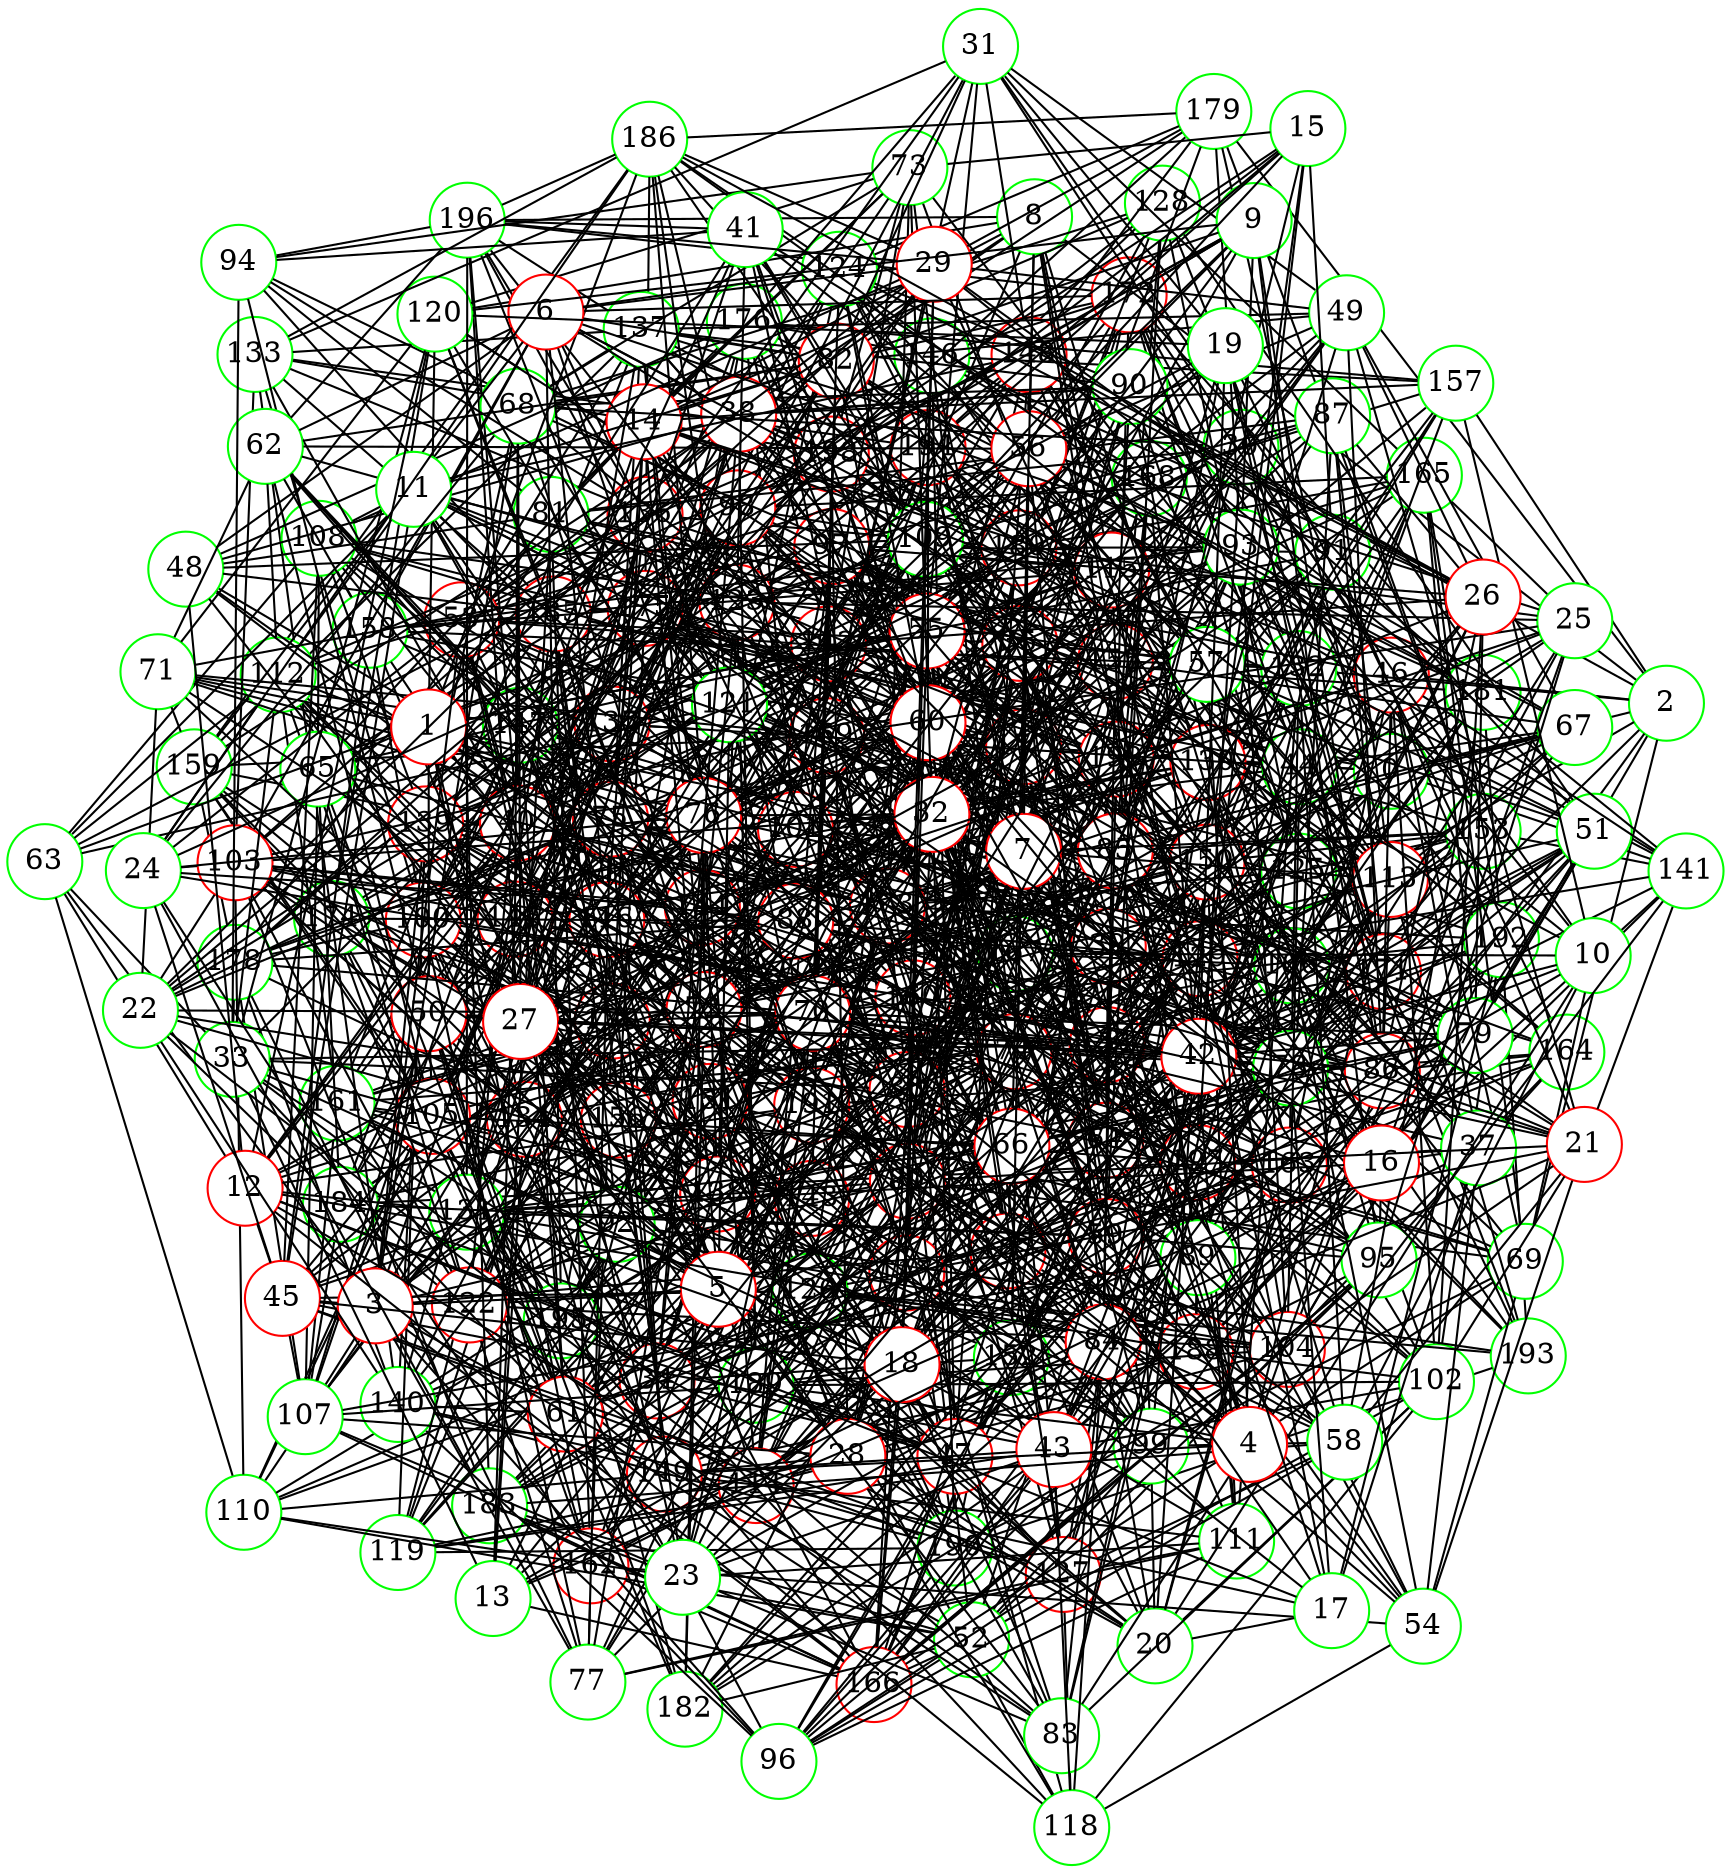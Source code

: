 graph {
graph ["layout"="fdp"]
node ["style"="filled","fillcolor"="white","fixedsize"="true","shape"="circle"]
"0" ["color"="green"]
"128" ["color"="green"]
"135" ["color"="red"]
"168" ["color"="green"]
"199" ["color"="red"]
"142" ["color"="red"]
"172" ["color"="red"]
"196" ["color"="green"]
"198" ["color"="red"]
"177" ["color"="red"]
"181" ["color"="green"]
"192" ["color"="green"]
"193" ["color"="green"]
"194" ["color"="red"]
"191" ["color"="red"]
"195" ["color"="green"]
"174" ["color"="green"]
"185" ["color"="red"]
"143" ["color"="red"]
"161" ["color"="green"]
"173" ["color"="red"]
"175" ["color"="red"]
"184" ["color"="green"]
"197" ["color"="red"]
"186" ["color"="green"]
"162" ["color"="red"]
"163" ["color"="red"]
"166" ["color"="red"]
"171" ["color"="red"]
"182" ["color"="green"]
"187" ["color"="red"]
"183" ["color"="green"]
"167" ["color"="green"]
"170" ["color"="red"]
"190" ["color"="green"]
"164" ["color"="green"]
"179" ["color"="green"]
"176" ["color"="green"]
"153" ["color"="green"]
"149" ["color"="red"]
"188" ["color"="red"]
"189" ["color"="green"]
"159" ["color"="green"]
"169" ["color"="red"]
"178" ["color"="green"]
"154" ["color"="red"]
"180" ["color"="red"]
"2" ["color"="green"]
"35" ["color"="red"]
"64" ["color"="red"]
"132" ["color"="green"]
"141" ["color"="green"]
"160" ["color"="red"]
"158" ["color"="green"]
"110" ["color"="green"]
"145" ["color"="red"]
"117" ["color"="red"]
"129" ["color"="red"]
"165" ["color"="green"]
"147" ["color"="green"]
"151" ["color"="red"]
"146" ["color"="green"]
"157" ["color"="green"]
"152" ["color"="green"]
"155" ["color"="red"]
"91" ["color"="green"]
"97" ["color"="red"]
"100" ["color"="red"]
"133" ["color"="green"]
"136" ["color"="red"]
"140" ["color"="green"]
"137" ["color"="green"]
"101" ["color"="red"]
"130" ["color"="red"]
"134" ["color"="red"]
"144" ["color"="red"]
"148" ["color"="red"]
"150" ["color"="red"]
"156" ["color"="red"]
"139" ["color"="red"]
"108" ["color"="green"]
"118" ["color"="green"]
"138" ["color"="red"]
"127" ["color"="red"]
"114" ["color"="red"]
"115" ["color"="red"]
"116" ["color"="red"]
"119" ["color"="green"]
"123" ["color"="red"]
"125" ["color"="green"]
"36" ["color"="red"]
"69" ["color"="green"]
"80" ["color"="red"]
"98" ["color"="red"]
"105" ["color"="red"]
"112" ["color"="green"]
"124" ["color"="green"]
"106" ["color"="green"]
"120" ["color"="green"]
"99" ["color"="green"]
"131" ["color"="green"]
"90" ["color"="green"]
"40" ["color"="red"]
"68" ["color"="green"]
"73" ["color"="green"]
"74" ["color"="red"]
"102" ["color"="green"]
"109" ["color"="green"]
"126" ["color"="green"]
"86" ["color"="red"]
"113" ["color"="red"]
"88" ["color"="red"]
"103" ["color"="red"]
"122" ["color"="red"]
"92" ["color"="green"]
"121" ["color"="green"]
"81" ["color"="green"]
"87" ["color"="green"]
"94" ["color"="green"]
"82" ["color"="red"]
"47" ["color"="red"]
"96" ["color"="green"]
"111" ["color"="green"]
"78" ["color"="green"]
"48" ["color"="green"]
"70" ["color"="red"]
"79" ["color"="green"]
"89" ["color"="green"]
"107" ["color"="green"]
"50" ["color"="red"]
"75" ["color"="red"]
"77" ["color"="green"]
"93" ["color"="green"]
"104" ["color"="red"]
"61" ["color"="red"]
"65" ["color"="green"]
"72" ["color"="red"]
"76" ["color"="red"]
"83" ["color"="green"]
"84" ["color"="red"]
"85" ["color"="red"]
"63" ["color"="green"]
"53" ["color"="red"]
"59" ["color"="red"]
"95" ["color"="green"]
"52" ["color"="green"]
"54" ["color"="green"]
"39" ["color"="red"]
"45" ["color"="red"]
"51" ["color"="green"]
"57" ["color"="green"]
"44" ["color"="green"]
"67" ["color"="green"]
"49" ["color"="green"]
"55" ["color"="red"]
"66" ["color"="red"]
"62" ["color"="green"]
"71" ["color"="green"]
"56" ["color"="red"]
"8" ["color"="green"]
"38" ["color"="red"]
"46" ["color"="red"]
"14" ["color"="red"]
"34" ["color"="red"]
"20" ["color"="green"]
"43" ["color"="red"]
"28" ["color"="red"]
"37" ["color"="green"]
"42" ["color"="red"]
"30" ["color"="green"]
"31" ["color"="green"]
"1" ["color"="red"]
"7" ["color"="red"]
"41" ["color"="green"]
"60" ["color"="red"]
"3" ["color"="red"]
"5" ["color"="red"]
"10" ["color"="green"]
"58" ["color"="green"]
"4" ["color"="red"]
"32" ["color"="red"]
"18" ["color"="red"]
"33" ["color"="green"]
"29" ["color"="red"]
"6" ["color"="red"]
"9" ["color"="green"]
"11" ["color"="green"]
"12" ["color"="red"]
"13" ["color"="green"]
"15" ["color"="green"]
"16" ["color"="red"]
"25" ["color"="green"]
"17" ["color"="green"]
"19" ["color"="green"]
"21" ["color"="red"]
"22" ["color"="green"]
"23" ["color"="green"]
"24" ["color"="green"]
"26" ["color"="red"]
"27" ["color"="red"]
"0" -- "128"
"0" -- "2"
"0" -- "34"
"0" -- "135"
"0" -- "172"
"0" -- "141"
"0" -- "46"
"0" -- "177"
"0" -- "20"
"0" -- "185"
"0" -- "123"
"0" -- "155"
"0" -- "125"
"0" -- "30"
"0" -- "126"
"128" -- "135"
"128" -- "199"
"128" -- "175"
"128" -- "191"
"135" -- "168"
"135" -- "142"
"135" -- "149"
"135" -- "154"
"168" -- "199"
"142" -- "172"
"142" -- "174"
"142" -- "143"
"142" -- "175"
"142" -- "176"
"142" -- "177"
"142" -- "153"
"142" -- "190"
"172" -- "196"
"172" -- "199"
"172" -- "177"
"172" -- "181"
"172" -- "191"
"196" -- "198"
"177" -- "198"
"181" -- "192"
"181" -- "194"
"192" -- "193"
"192" -- "194"
"193" -- "199"
"191" -- "195"
"174" -- "195"
"174" -- "185"
"174" -- "191"
"143" -- "161"
"143" -- "162"
"143" -- "164"
"143" -- "170"
"143" -- "179"
"161" -- "173"
"161" -- "175"
"173" -- "192"
"173" -- "175"
"173" -- "191"
"175" -- "199"
"175" -- "177"
"175" -- "184"
"175" -- "185"
"175" -- "186"
"184" -- "197"
"184" -- "185"
"184" -- "191"
"186" -- "194"
"186" -- "196"
"162" -- "163"
"162" -- "166"
"162" -- "167"
"162" -- "170"
"163" -- "197"
"163" -- "175"
"166" -- "195"
"166" -- "171"
"166" -- "183"
"171" -- "172"
"171" -- "177"
"171" -- "182"
"171" -- "187"
"187" -- "197"
"183" -- "187"
"167" -- "183"
"170" -- "194"
"170" -- "184"
"170" -- "185"
"170" -- "190"
"190" -- "193"
"190" -- "199"
"190" -- "191"
"164" -- "198"
"164" -- "191"
"179" -- "186"
"176" -- "195"
"176" -- "181"
"153" -- "197"
"153" -- "170"
"153" -- "179"
"149" -- "184"
"149" -- "188"
"149" -- "189"
"149" -- "159"
"149" -- "191"
"188" -- "197"
"188" -- "198"
"188" -- "191"
"159" -- "169"
"159" -- "173"
"159" -- "178"
"159" -- "186"
"169" -- "192"
"169" -- "194"
"169" -- "197"
"169" -- "198"
"169" -- "191"
"154" -- "163"
"154" -- "168"
"154" -- "176"
"154" -- "180"
"180" -- "198"
"2" -- "35"
"2" -- "179"
"2" -- "148"
"2" -- "69"
"2" -- "197"
"2" -- "8"
"2" -- "104"
"2" -- "188"
"2" -- "157"
"2" -- "46"
"2" -- "143"
"35" -- "64"
"35" -- "97"
"35" -- "36"
"35" -- "134"
"35" -- "39"
"35" -- "106"
"35" -- "44"
"35" -- "172"
"35" -- "80"
"35" -- "144"
"35" -- "49"
"35" -- "53"
"35" -- "117"
"35" -- "59"
"35" -- "156"
"35" -- "94"
"64" -- "132"
"64" -- "166"
"64" -- "110"
"64" -- "175"
"64" -- "177"
"64" -- "146"
"64" -- "181"
"64" -- "152"
"64" -- "91"
"64" -- "123"
"132" -- "163"
"132" -- "198"
"132" -- "172"
"132" -- "141"
"132" -- "173"
"132" -- "154"
"132" -- "158"
"141" -- "160"
"141" -- "153"
"141" -- "188"
"160" -- "194"
"160" -- "166"
"158" -- "175"
"158" -- "177"
"158" -- "180"
"158" -- "185"
"110" -- "145"
"110" -- "195"
"110" -- "117"
"110" -- "149"
"110" -- "142"
"145" -- "160"
"145" -- "176"
"145" -- "180"
"145" -- "188"
"117" -- "160"
"117" -- "129"
"117" -- "163"
"117" -- "164"
"117" -- "166"
"117" -- "174"
"117" -- "145"
"117" -- "153"
"129" -- "165"
"129" -- "166"
"129" -- "147"
"129" -- "149"
"129" -- "189"
"165" -- "192"
"165" -- "170"
"165" -- "180"
"165" -- "187"
"147" -- "171"
"147" -- "151"
"151" -- "194"
"151" -- "195"
"151" -- "171"
"151" -- "177"
"151" -- "159"
"146" -- "172"
"146" -- "173"
"146" -- "176"
"146" -- "178"
"146" -- "157"
"157" -- "176"
"157" -- "167"
"152" -- "166"
"152" -- "177"
"152" -- "181"
"152" -- "155"
"155" -- "194"
"155" -- "164"
"155" -- "198"
"155" -- "169"
"155" -- "157"
"91" -- "97"
"91" -- "154"
"97" -- "100"
"97" -- "101"
"97" -- "197"
"97" -- "199"
"97" -- "137"
"97" -- "114"
"97" -- "115"
"97" -- "116"
"97" -- "151"
"97" -- "123"
"97" -- "125"
"100" -- "195"
"100" -- "133"
"100" -- "136"
"100" -- "140"
"100" -- "177"
"100" -- "178"
"100" -- "147"
"100" -- "180"
"100" -- "149"
"100" -- "152"
"100" -- "189"
"100" -- "158"
"133" -- "194"
"133" -- "198"
"133" -- "136"
"133" -- "137"
"133" -- "186"
"133" -- "140"
"136" -- "196"
"136" -- "169"
"136" -- "140"
"136" -- "142"
"136" -- "180"
"136" -- "152"
"136" -- "188"
"140" -- "178"
"140" -- "190"
"137" -- "161"
"137" -- "189"
"137" -- "159"
"101" -- "160"
"101" -- "130"
"101" -- "195"
"101" -- "133"
"101" -- "197"
"101" -- "139"
"101" -- "108"
"101" -- "173"
"101" -- "175"
"101" -- "176"
"101" -- "118"
"101" -- "150"
"101" -- "154"
"130" -- "134"
"130" -- "174"
"130" -- "144"
"130" -- "146"
"130" -- "157"
"134" -- "196"
"134" -- "168"
"134" -- "170"
"134" -- "149"
"134" -- "182"
"134" -- "155"
"134" -- "159"
"144" -- "160"
"144" -- "168"
"144" -- "148"
"144" -- "187"
"144" -- "156"
"144" -- "191"
"148" -- "194"
"148" -- "173"
"148" -- "177"
"148" -- "179"
"148" -- "150"
"150" -- "160"
"150" -- "161"
"150" -- "173"
"150" -- "176"
"150" -- "152"
"150" -- "153"
"156" -- "197"
"156" -- "170"
"156" -- "175"
"156" -- "190"
"156" -- "159"
"139" -- "168"
"139" -- "173"
"139" -- "144"
"139" -- "179"
"139" -- "148"
"139" -- "156"
"108" -- "130"
"108" -- "139"
"108" -- "144"
"108" -- "177"
"108" -- "117"
"108" -- "158"
"118" -- "138"
"118" -- "127"
"138" -- "192"
"138" -- "162"
"138" -- "170"
"138" -- "178"
"138" -- "147"
"138" -- "151"
"138" -- "185"
"127" -- "130"
"127" -- "164"
"127" -- "197"
"127" -- "169"
"114" -- "171"
"114" -- "147"
"114" -- "187"
"114" -- "188"
"114" -- "127"
"114" -- "191"
"115" -- "160"
"115" -- "130"
"115" -- "194"
"115" -- "195"
"115" -- "165"
"115" -- "135"
"115" -- "137"
"115" -- "171"
"115" -- "143"
"115" -- "175"
"116" -- "129"
"116" -- "197"
"116" -- "135"
"116" -- "137"
"116" -- "170"
"116" -- "180"
"116" -- "119"
"116" -- "191"
"119" -- "135"
"119" -- "151"
"119" -- "138"
"119" -- "170"
"119" -- "139"
"119" -- "173"
"119" -- "190"
"119" -- "191"
"123" -- "161"
"123" -- "194"
"123" -- "198"
"123" -- "138"
"123" -- "187"
"123" -- "157"
"123" -- "189"
"123" -- "191"
"125" -- "128"
"125" -- "129"
"125" -- "193"
"125" -- "195"
"125" -- "138"
"125" -- "172"
"125" -- "173"
"125" -- "152"
"36" -- "100"
"36" -- "69"
"36" -- "40"
"36" -- "72"
"36" -- "75"
"36" -- "139"
"36" -- "173"
"36" -- "143"
"36" -- "81"
"36" -- "52"
"36" -- "53"
"36" -- "181"
"36" -- "54"
"36" -- "88"
"36" -- "153"
"36" -- "90"
"69" -- "129"
"69" -- "165"
"69" -- "197"
"69" -- "166"
"69" -- "80"
"69" -- "150"
"69" -- "190"
"80" -- "98"
"80" -- "99"
"80" -- "131"
"80" -- "168"
"80" -- "112"
"80" -- "114"
"80" -- "115"
"80" -- "147"
"80" -- "180"
"80" -- "183"
"80" -- "90"
"80" -- "188"
"98" -- "129"
"98" -- "165"
"98" -- "135"
"98" -- "105"
"98" -- "106"
"98" -- "178"
"98" -- "115"
"98" -- "150"
"98" -- "120"
"98" -- "186"
"98" -- "187"
"105" -- "161"
"105" -- "135"
"105" -- "110"
"105" -- "112"
"105" -- "182"
"105" -- "152"
"105" -- "153"
"105" -- "124"
"105" -- "159"
"112" -- "161"
"112" -- "167"
"112" -- "138"
"112" -- "170"
"112" -- "143"
"112" -- "148"
"124" -- "163"
"124" -- "199"
"124" -- "144"
"124" -- "179"
"124" -- "186"
"124" -- "155"
"124" -- "191"
"106" -- "164"
"106" -- "134"
"106" -- "167"
"106" -- "175"
"106" -- "149"
"106" -- "181"
"106" -- "185"
"106" -- "154"
"120" -- "174"
"120" -- "185"
"99" -- "160"
"99" -- "192"
"99" -- "166"
"99" -- "144"
"99" -- "177"
"99" -- "115"
"99" -- "117"
"99" -- "150"
"99" -- "119"
"99" -- "151"
"131" -- "162"
"131" -- "195"
"131" -- "196"
"131" -- "135"
"131" -- "185"
"90" -- "163"
"90" -- "100"
"90" -- "137"
"90" -- "173"
"90" -- "181"
"90" -- "155"
"90" -- "124"
"90" -- "125"
"40" -- "68"
"40" -- "196"
"40" -- "69"
"40" -- "133"
"40" -- "173"
"40" -- "142"
"40" -- "47"
"40" -- "48"
"40" -- "177"
"40" -- "50"
"40" -- "82"
"40" -- "115"
"40" -- "147"
"40" -- "53"
"40" -- "59"
"40" -- "124"
"40" -- "61"
"68" -- "128"
"68" -- "73"
"68" -- "137"
"68" -- "139"
"68" -- "175"
"68" -- "145"
"68" -- "82"
"68" -- "90"
"68" -- "155"
"68" -- "126"
"73" -- "192"
"73" -- "129"
"73" -- "198"
"73" -- "74"
"73" -- "173"
"73" -- "142"
"73" -- "81"
"73" -- "120"
"73" -- "94"
"74" -- "161"
"74" -- "195"
"74" -- "165"
"74" -- "102"
"74" -- "199"
"74" -- "86"
"74" -- "150"
"74" -- "121"
"74" -- "122"
"74" -- "187"
"74" -- "124"
"74" -- "127"
"102" -- "192"
"102" -- "130"
"102" -- "109"
"102" -- "173"
"102" -- "118"
"102" -- "154"
"102" -- "188"
"102" -- "189"
"109" -- "138"
"109" -- "170"
"109" -- "142"
"109" -- "117"
"109" -- "186"
"109" -- "126"
"126" -- "193"
"126" -- "177"
"126" -- "151"
"126" -- "185"
"126" -- "188"
"126" -- "158"
"126" -- "127"
"86" -- "100"
"86" -- "164"
"86" -- "167"
"86" -- "106"
"86" -- "170"
"86" -- "113"
"86" -- "88"
"86" -- "155"
"86" -- "92"
"86" -- "188"
"113" -- "193"
"113" -- "130"
"113" -- "197"
"113" -- "169"
"113" -- "146"
"113" -- "179"
"113" -- "148"
"113" -- "156"
"88" -- "129"
"88" -- "99"
"88" -- "103"
"88" -- "168"
"88" -- "138"
"88" -- "108"
"88" -- "174"
"88" -- "178"
"88" -- "117"
"88" -- "120"
"88" -- "92"
"103" -- "133"
"103" -- "134"
"103" -- "170"
"103" -- "110"
"103" -- "143"
"103" -- "144"
"103" -- "145"
"103" -- "116"
"103" -- "183"
"103" -- "122"
"103" -- "155"
"103" -- "156"
"122" -- "161"
"122" -- "194"
"122" -- "199"
"122" -- "170"
"122" -- "174"
"122" -- "147"
"92" -- "193"
"92" -- "194"
"92" -- "195"
"92" -- "145"
"92" -- "115"
"92" -- "180"
"92" -- "185"
"92" -- "158"
"121" -- "196"
"121" -- "180"
"121" -- "122"
"121" -- "154"
"121" -- "186"
"121" -- "191"
"81" -- "162"
"81" -- "199"
"81" -- "178"
"81" -- "87"
"81" -- "94"
"87" -- "160"
"87" -- "97"
"87" -- "113"
"87" -- "163"
"87" -- "88"
"87" -- "168"
"87" -- "153"
"87" -- "171"
"94" -- "196"
"94" -- "136"
"94" -- "185"
"82" -- "103"
"82" -- "135"
"82" -- "137"
"82" -- "172"
"82" -- "141"
"82" -- "113"
"82" -- "179"
"82" -- "184"
"82" -- "187"
"82" -- "191"
"47" -- "96"
"47" -- "160"
"47" -- "197"
"47" -- "78"
"47" -- "146"
"47" -- "116"
"47" -- "148"
"47" -- "152"
"47" -- "122"
"47" -- "92"
"47" -- "125"
"47" -- "189"
"47" -- "191"
"96" -- "162"
"96" -- "105"
"96" -- "140"
"96" -- "111"
"96" -- "188"
"96" -- "190"
"96" -- "127"
"111" -- "132"
"111" -- "149"
"111" -- "197"
"111" -- "150"
"111" -- "168"
"111" -- "126"
"111" -- "127"
"111" -- "191"
"78" -- "130"
"78" -- "101"
"78" -- "199"
"78" -- "137"
"78" -- "141"
"78" -- "175"
"78" -- "113"
"78" -- "149"
"78" -- "183"
"78" -- "121"
"48" -- "160"
"48" -- "176"
"48" -- "81"
"48" -- "70"
"48" -- "185"
"48" -- "156"
"48" -- "109"
"70" -- "192"
"70" -- "197"
"70" -- "139"
"70" -- "79"
"70" -- "86"
"70" -- "160"
"70" -- "97"
"70" -- "163"
"70" -- "169"
"70" -- "170"
"70" -- "114"
"70" -- "178"
"70" -- "180"
"70" -- "124"
"79" -- "165"
"79" -- "138"
"79" -- "109"
"79" -- "89"
"79" -- "121"
"89" -- "162"
"89" -- "167"
"89" -- "107"
"89" -- "139"
"89" -- "173"
"89" -- "113"
"89" -- "154"
"89" -- "155"
"89" -- "188"
"107" -- "161"
"107" -- "166"
"107" -- "169"
"107" -- "144"
"107" -- "178"
"107" -- "184"
"107" -- "189"
"50" -- "130"
"50" -- "162"
"50" -- "105"
"50" -- "170"
"50" -- "75"
"50" -- "107"
"50" -- "182"
"50" -- "87"
"50" -- "90"
"50" -- "61"
"50" -- "94"
"75" -- "98"
"75" -- "136"
"75" -- "105"
"75" -- "106"
"75" -- "77"
"75" -- "173"
"75" -- "79"
"75" -- "176"
"75" -- "145"
"75" -- "178"
"75" -- "116"
"75" -- "149"
"75" -- "93"
"77" -- "162"
"77" -- "100"
"77" -- "199"
"77" -- "111"
"77" -- "143"
"77" -- "80"
"77" -- "178"
"77" -- "122"
"77" -- "127"
"93" -- "167"
"93" -- "104"
"93" -- "171"
"93" -- "113"
"93" -- "177"
"93" -- "179"
"93" -- "180"
"93" -- "117"
"93" -- "185"
"104" -- "131"
"104" -- "197"
"104" -- "173"
"104" -- "114"
"104" -- "150"
"104" -- "182"
"104" -- "151"
"104" -- "153"
"104" -- "122"
"104" -- "189"
"104" -- "126"
"61" -- "65"
"61" -- "163"
"61" -- "197"
"61" -- "140"
"61" -- "174"
"61" -- "80"
"61" -- "144"
"61" -- "83"
"61" -- "147"
"61" -- "85"
"61" -- "118"
"61" -- "63"
"61" -- "191"
"65" -- "97"
"65" -- "151"
"65" -- "167"
"65" -- "72"
"65" -- "184"
"65" -- "122"
"65" -- "107"
"65" -- "108"
"65" -- "172"
"72" -- "195"
"72" -- "134"
"72" -- "135"
"72" -- "137"
"72" -- "139"
"72" -- "76"
"72" -- "140"
"72" -- "77"
"72" -- "150"
"72" -- "154"
"72" -- "91"
"72" -- "156"
"72" -- "161"
"72" -- "167"
"72" -- "170"
"72" -- "172"
"72" -- "182"
"72" -- "120"
"72" -- "190"
"76" -- "196"
"76" -- "165"
"76" -- "197"
"76" -- "104"
"76" -- "138"
"76" -- "171"
"76" -- "140"
"76" -- "114"
"76" -- "116"
"76" -- "182"
"76" -- "186"
"76" -- "188"
"76" -- "93"
"76" -- "191"
"83" -- "131"
"83" -- "102"
"83" -- "107"
"83" -- "84"
"83" -- "88"
"83" -- "122"
"83" -- "91"
"83" -- "126"
"84" -- "160"
"84" -- "161"
"84" -- "165"
"84" -- "198"
"84" -- "199"
"84" -- "116"
"84" -- "118"
"84" -- "182"
"84" -- "155"
"84" -- "125"
"85" -- "199"
"85" -- "168"
"85" -- "177"
"85" -- "114"
"85" -- "121"
"85" -- "153"
"85" -- "122"
"85" -- "154"
"63" -- "112"
"63" -- "198"
"63" -- "121"
"63" -- "108"
"63" -- "109"
"63" -- "110"
"53" -- "198"
"53" -- "137"
"53" -- "146"
"53" -- "116"
"53" -- "85"
"53" -- "181"
"53" -- "183"
"53" -- "92"
"59" -- "64"
"59" -- "128"
"59" -- "194"
"59" -- "131"
"59" -- "164"
"59" -- "171"
"59" -- "176"
"59" -- "84"
"59" -- "181"
"59" -- "182"
"59" -- "184"
"59" -- "121"
"59" -- "187"
"59" -- "95"
"95" -- "96"
"95" -- "164"
"95" -- "101"
"95" -- "166"
"95" -- "104"
"95" -- "173"
"95" -- "144"
"95" -- "147"
"95" -- "151"
"95" -- "188"
"52" -- "96"
"52" -- "162"
"52" -- "99"
"52" -- "102"
"52" -- "166"
"52" -- "110"
"52" -- "86"
"52" -- "182"
"52" -- "183"
"52" -- "59"
"52" -- "95"
"54" -- "162"
"54" -- "69"
"54" -- "118"
"54" -- "104"
"54" -- "74"
"54" -- "106"
"54" -- "154"
"54" -- "59"
"54" -- "191"
"39" -- "64"
"39" -- "130"
"39" -- "166"
"39" -- "167"
"39" -- "140"
"39" -- "45"
"39" -- "51"
"39" -- "53"
"39" -- "117"
"39" -- "122"
"39" -- "123"
"39" -- "157"
"39" -- "189"
"39" -- "158"
"39" -- "191"
"45" -- "101"
"45" -- "105"
"45" -- "74"
"45" -- "107"
"45" -- "108"
"45" -- "88"
"45" -- "126"
"45" -- "158"
"45" -- "190"
"45" -- "127"
"51" -- "64"
"51" -- "128"
"51" -- "192"
"51" -- "197"
"51" -- "104"
"51" -- "136"
"51" -- "171"
"51" -- "79"
"51" -- "80"
"51" -- "180"
"51" -- "57"
"51" -- "89"
"57" -- "132"
"57" -- "199"
"57" -- "76"
"57" -- "108"
"57" -- "143"
"57" -- "81"
"57" -- "113"
"57" -- "148"
"57" -- "182"
"57" -- "91"
"57" -- "124"
"57" -- "95"
"44" -- "192"
"44" -- "97"
"44" -- "193"
"44" -- "67"
"44" -- "135"
"44" -- "104"
"44" -- "172"
"44" -- "173"
"44" -- "83"
"44" -- "151"
"44" -- "185"
"44" -- "154"
"67" -- "113"
"67" -- "146"
"67" -- "85"
"67" -- "72"
"67" -- "88"
"67" -- "155"
"67" -- "187"
"67" -- "125"
"67" -- "190"
"49" -- "130"
"49" -- "67"
"49" -- "137"
"49" -- "138"
"49" -- "177"
"49" -- "82"
"49" -- "86"
"49" -- "55"
"49" -- "151"
"49" -- "56"
"55" -- "128"
"55" -- "65"
"55" -- "66"
"55" -- "99"
"55" -- "139"
"55" -- "142"
"55" -- "115"
"55" -- "85"
"55" -- "88"
"55" -- "120"
"55" -- "187"
"55" -- "62"
"55" -- "190"
"55" -- "127"
"66" -- "131"
"66" -- "132"
"66" -- "105"
"66" -- "75"
"66" -- "140"
"66" -- "142"
"66" -- "174"
"66" -- "79"
"66" -- "84"
"66" -- "86"
"66" -- "153"
"62" -- "196"
"62" -- "71"
"62" -- "105"
"62" -- "75"
"62" -- "80"
"62" -- "112"
"62" -- "144"
"62" -- "82"
"62" -- "147"
"62" -- "158"
"71" -- "97"
"71" -- "147"
"71" -- "167"
"71" -- "120"
"71" -- "169"
"71" -- "138"
"71" -- "76"
"71" -- "159"
"71" -- "191"
"56" -- "129"
"56" -- "67"
"56" -- "137"
"56" -- "142"
"56" -- "174"
"56" -- "112"
"56" -- "84"
"56" -- "181"
"56" -- "152"
"56" -- "125"
"56" -- "62"
"8" -- "66"
"8" -- "196"
"8" -- "38"
"8" -- "72"
"8" -- "14"
"8" -- "78"
"8" -- "115"
"8" -- "53"
"8" -- "56"
"8" -- "120"
"8" -- "89"
"8" -- "155"
"38" -- "131"
"38" -- "100"
"38" -- "134"
"38" -- "198"
"38" -- "103"
"38" -- "73"
"38" -- "46"
"38" -- "48"
"38" -- "113"
"38" -- "177"
"38" -- "185"
"38" -- "90"
"38" -- "157"
"38" -- "189"
"38" -- "159"
"46" -- "163"
"46" -- "69"
"46" -- "102"
"46" -- "199"
"46" -- "141"
"46" -- "80"
"46" -- "81"
"46" -- "116"
"46" -- "86"
"46" -- "89"
"46" -- "153"
"46" -- "186"
"46" -- "93"
"14" -- "128"
"14" -- "65"
"14" -- "36"
"14" -- "132"
"14" -- "197"
"14" -- "73"
"14" -- "74"
"14" -- "170"
"14" -- "107"
"14" -- "176"
"14" -- "81"
"14" -- "82"
"14" -- "115"
"14" -- "116"
"14" -- "180"
"14" -- "90"
"34" -- "64"
"34" -- "160"
"34" -- "66"
"34" -- "163"
"34" -- "100"
"34" -- "38"
"34" -- "167"
"34" -- "138"
"34" -- "47"
"34" -- "50"
"34" -- "116"
"34" -- "118"
"34" -- "88"
"34" -- "152"
"34" -- "123"
"34" -- "156"
"20" -- "161"
"20" -- "99"
"20" -- "163"
"20" -- "195"
"20" -- "102"
"20" -- "134"
"20" -- "43"
"20" -- "50"
"20" -- "84"
"20" -- "150"
"20" -- "187"
"20" -- "28"
"43" -- "96"
"43" -- "163"
"43" -- "100"
"43" -- "70"
"43" -- "102"
"43" -- "166"
"43" -- "105"
"43" -- "169"
"43" -- "45"
"43" -- "141"
"43" -- "113"
"43" -- "84"
"43" -- "149"
"43" -- "118"
"43" -- "182"
"43" -- "119"
"43" -- "184"
"43" -- "157"
"43" -- "191"
"28" -- "37"
"28" -- "198"
"28" -- "42"
"28" -- "75"
"28" -- "107"
"28" -- "177"
"28" -- "180"
"28" -- "149"
"28" -- "118"
"28" -- "119"
"28" -- "151"
"28" -- "155"
"28" -- "156"
"37" -- "80"
"37" -- "145"
"37" -- "148"
"37" -- "54"
"37" -- "55"
"37" -- "199"
"37" -- "109"
"37" -- "46"
"42" -- "96"
"42" -- "160"
"42" -- "192"
"42" -- "97"
"42" -- "194"
"42" -- "197"
"42" -- "72"
"42" -- "136"
"42" -- "139"
"42" -- "171"
"42" -- "79"
"42" -- "50"
"42" -- "114"
"42" -- "51"
"42" -- "115"
"42" -- "85"
"42" -- "183"
"42" -- "127"
"30" -- "68"
"30" -- "197"
"30" -- "171"
"30" -- "173"
"30" -- "46"
"30" -- "142"
"30" -- "81"
"30" -- "51"
"30" -- "85"
"30" -- "121"
"30" -- "156"
"30" -- "31"
"31" -- "98"
"31" -- "133"
"31" -- "165"
"31" -- "136"
"31" -- "169"
"31" -- "176"
"31" -- "49"
"31" -- "82"
"31" -- "148"
"31" -- "55"
"31" -- "91"
"1" -- "66"
"1" -- "162"
"1" -- "70"
"1" -- "134"
"1" -- "7"
"1" -- "71"
"1" -- "136"
"1" -- "41"
"1" -- "74"
"1" -- "106"
"1" -- "143"
"1" -- "50"
"1" -- "55"
"1" -- "120"
"1" -- "186"
"1" -- "91"
"7" -- "193"
"7" -- "194"
"7" -- "164"
"7" -- "38"
"7" -- "70"
"7" -- "72"
"7" -- "175"
"7" -- "113"
"7" -- "145"
"7" -- "114"
"7" -- "151"
"7" -- "56"
"7" -- "153"
"7" -- "91"
"7" -- "28"
"7" -- "126"
"41" -- "160"
"41" -- "129"
"41" -- "132"
"41" -- "196"
"41" -- "168"
"41" -- "109"
"41" -- "145"
"41" -- "147"
"41" -- "84"
"41" -- "123"
"41" -- "60"
"41" -- "94"
"60" -- "193"
"60" -- "98"
"60" -- "194"
"60" -- "163"
"60" -- "68"
"60" -- "76"
"60" -- "79"
"60" -- "175"
"60" -- "145"
"60" -- "178"
"60" -- "85"
"60" -- "86"
"60" -- "154"
"60" -- "187"
"60" -- "124"
"60" -- "127"
"3" -- "96"
"3" -- "97"
"3" -- "68"
"3" -- "5"
"3" -- "166"
"3" -- "7"
"3" -- "107"
"3" -- "139"
"3" -- "45"
"3" -- "77"
"3" -- "80"
"3" -- "145"
"3" -- "52"
"3" -- "53"
"3" -- "88"
"3" -- "187"
"3" -- "156"
"3" -- "63"
"5" -- "161"
"5" -- "162"
"5" -- "35"
"5" -- "70"
"5" -- "103"
"5" -- "10"
"5" -- "74"
"5" -- "14"
"5" -- "112"
"5" -- "113"
"5" -- "145"
"5" -- "83"
"5" -- "147"
"5" -- "116"
"5" -- "183"
"5" -- "57"
"5" -- "121"
"5" -- "122"
"5" -- "155"
"5" -- "60"
"5" -- "92"
"5" -- "189"
"5" -- "159"
"10" -- "97"
"10" -- "115"
"10" -- "20"
"10" -- "69"
"10" -- "167"
"10" -- "42"
"10" -- "58"
"10" -- "90"
"10" -- "59"
"10" -- "172"
"10" -- "157"
"58" -- "96"
"58" -- "129"
"58" -- "99"
"58" -- "132"
"58" -- "72"
"58" -- "142"
"58" -- "144"
"58" -- "181"
"58" -- "183"
"58" -- "187"
"58" -- "156"
"58" -- "127"
"4" -- "32"
"4" -- "70"
"4" -- "134"
"4" -- "39"
"4" -- "141"
"4" -- "113"
"4" -- "177"
"4" -- "18"
"4" -- "83"
"4" -- "116"
"4" -- "149"
"4" -- "86"
"4" -- "57"
"4" -- "154"
"4" -- "189"
"4" -- "191"
"32" -- "64"
"32" -- "196"
"32" -- "103"
"32" -- "73"
"32" -- "44"
"32" -- "76"
"32" -- "78"
"32" -- "142"
"32" -- "111"
"32" -- "144"
"32" -- "81"
"32" -- "53"
"32" -- "117"
"32" -- "56"
"32" -- "184"
"32" -- "59"
"32" -- "91"
"32" -- "155"
"32" -- "156"
"32" -- "61"
"18" -- "64"
"18" -- "33"
"18" -- "129"
"18" -- "131"
"18" -- "163"
"18" -- "166"
"18" -- "74"
"18" -- "170"
"18" -- "45"
"18" -- "77"
"18" -- "46"
"18" -- "79"
"18" -- "80"
"18" -- "114"
"18" -- "83"
"18" -- "150"
"18" -- "55"
"18" -- "28"
"18" -- "156"
"18" -- "29"
"18" -- "93"
"18" -- "189"
"33" -- "112"
"33" -- "34"
"33" -- "146"
"33" -- "178"
"33" -- "131"
"33" -- "36"
"33" -- "120"
"33" -- "138"
"33" -- "154"
"33" -- "94"
"29" -- "36"
"29" -- "196"
"29" -- "135"
"29" -- "169"
"29" -- "108"
"29" -- "141"
"29" -- "49"
"29" -- "145"
"29" -- "179"
"29" -- "53"
"29" -- "150"
"29" -- "185"
"29" -- "186"
"29" -- "91"
"6" -- "195"
"6" -- "101"
"6" -- "38"
"6" -- "103"
"6" -- "172"
"6" -- "48"
"6" -- "82"
"6" -- "116"
"6" -- "57"
"6" -- "155"
"6" -- "124"
"6" -- "29"
"6" -- "93"
"6" -- "62"
"6" -- "158"
"6" -- "159"
"6" -- "191"
"9" -- "98"
"9" -- "101"
"9" -- "70"
"9" -- "198"
"9" -- "172"
"9" -- "109"
"9" -- "82"
"9" -- "148"
"9" -- "86"
"9" -- "56"
"9" -- "120"
"9" -- "93"
"9" -- "95"
"11" -- "160"
"11" -- "35"
"11" -- "199"
"11" -- "72"
"11" -- "75"
"11" -- "108"
"11" -- "45"
"11" -- "175"
"11" -- "112"
"11" -- "144"
"11" -- "82"
"11" -- "148"
"11" -- "85"
"11" -- "60"
"11" -- "63"
"12" -- "32"
"12" -- "98"
"12" -- "131"
"12" -- "70"
"12" -- "166"
"12" -- "135"
"12" -- "40"
"12" -- "170"
"12" -- "45"
"12" -- "47"
"12" -- "48"
"12" -- "114"
"12" -- "120"
"12" -- "188"
"12" -- "189"
"12" -- "63"
"12" -- "191"
"13" -- "33"
"13" -- "81"
"13" -- "84"
"13" -- "134"
"13" -- "166"
"13" -- "40"
"13" -- "89"
"13" -- "59"
"13" -- "60"
"13" -- "125"
"13" -- "143"
"15" -- "97"
"15" -- "98"
"15" -- "194"
"15" -- "147"
"15" -- "150"
"15" -- "39"
"15" -- "73"
"15" -- "42"
"15" -- "91"
"15" -- "109"
"16" -- "192"
"16" -- "98"
"16" -- "130"
"16" -- "131"
"16" -- "37"
"16" -- "70"
"16" -- "43"
"16" -- "109"
"16" -- "51"
"16" -- "85"
"16" -- "149"
"16" -- "25"
"16" -- "89"
"16" -- "121"
"16" -- "188"
"16" -- "95"
"25" -- "130"
"25" -- "165"
"25" -- "39"
"25" -- "167"
"25" -- "169"
"25" -- "171"
"25" -- "78"
"25" -- "144"
"25" -- "180"
"25" -- "56"
"25" -- "123"
"25" -- "95"
"17" -- "192"
"17" -- "129"
"17" -- "66"
"17" -- "35"
"17" -- "20"
"17" -- "37"
"17" -- "140"
"17" -- "189"
"17" -- "78"
"17" -- "143"
"19" -- "116"
"19" -- "164"
"19" -- "86"
"19" -- "39"
"19" -- "120"
"19" -- "42"
"19" -- "74"
"19" -- "75"
"19" -- "123"
"19" -- "171"
"19" -- "156"
"19" -- "31"
"21" -- "160"
"21" -- "197"
"21" -- "102"
"21" -- "39"
"21" -- "167"
"21" -- "104"
"21" -- "106"
"21" -- "141"
"21" -- "49"
"21" -- "177"
"21" -- "84"
"21" -- "54"
"21" -- "88"
"21" -- "58"
"21" -- "91"
"21" -- "126"
"22" -- "98"
"22" -- "70"
"22" -- "71"
"22" -- "103"
"22" -- "135"
"22" -- "136"
"22" -- "75"
"22" -- "140"
"22" -- "174"
"22" -- "143"
"22" -- "114"
"22" -- "151"
"22" -- "184"
"22" -- "123"
"23" -- "129"
"23" -- "84"
"23" -- "53"
"23" -- "70"
"23" -- "183"
"23" -- "185"
"23" -- "43"
"23" -- "61"
"23" -- "173"
"23" -- "30"
"23" -- "110"
"23" -- "111"
"24" -- "112"
"24" -- "144"
"24" -- "160"
"24" -- "162"
"24" -- "68"
"24" -- "53"
"24" -- "103"
"24" -- "183"
"24" -- "186"
"24" -- "123"
"24" -- "76"
"24" -- "45"
"26" -- "32"
"26" -- "97"
"26" -- "129"
"26" -- "66"
"26" -- "102"
"26" -- "106"
"26" -- "43"
"26" -- "142"
"26" -- "79"
"26" -- "49"
"26" -- "146"
"26" -- "148"
"26" -- "86"
"26" -- "87"
"26" -- "186"
"26" -- "124"
"27" -- "64"
"27" -- "34"
"27" -- "68"
"27" -- "166"
"27" -- "135"
"27" -- "199"
"27" -- "136"
"27" -- "137"
"27" -- "138"
"27" -- "170"
"27" -- "75"
"27" -- "177"
"27" -- "50"
"27" -- "116"
"27" -- "148"
"27" -- "150"
"27" -- "56"
"27" -- "121"
"27" -- "154"
"27" -- "155"
"27" -- "28"
"27" -- "127"
}
